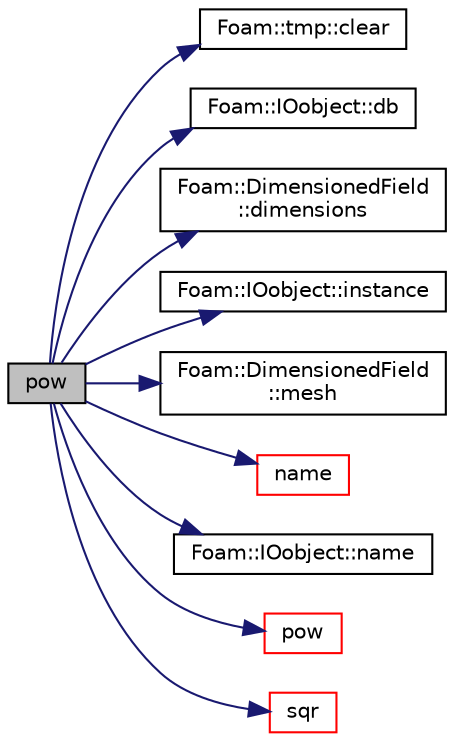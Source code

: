 digraph "pow"
{
  bgcolor="transparent";
  edge [fontname="Helvetica",fontsize="10",labelfontname="Helvetica",labelfontsize="10"];
  node [fontname="Helvetica",fontsize="10",shape=record];
  rankdir="LR";
  Node83881 [label="pow",height=0.2,width=0.4,color="black", fillcolor="grey75", style="filled", fontcolor="black"];
  Node83881 -> Node83882 [color="midnightblue",fontsize="10",style="solid",fontname="Helvetica"];
  Node83882 [label="Foam::tmp::clear",height=0.2,width=0.4,color="black",URL="$a27077.html#adf1d9633e64d0de6a36e0af17ccd8163",tooltip="If object pointer points to valid object: "];
  Node83881 -> Node83883 [color="midnightblue",fontsize="10",style="solid",fontname="Helvetica"];
  Node83883 [label="Foam::IOobject::db",height=0.2,width=0.4,color="black",URL="$a27249.html#a65cc75d9f80b1df5c3184fb2274a97f1",tooltip="Return the local objectRegistry. "];
  Node83881 -> Node83884 [color="midnightblue",fontsize="10",style="solid",fontname="Helvetica"];
  Node83884 [label="Foam::DimensionedField\l::dimensions",height=0.2,width=0.4,color="black",URL="$a27497.html#a512673c2674ca2d38885f1bb5f6994fb",tooltip="Return dimensions. "];
  Node83881 -> Node83885 [color="midnightblue",fontsize="10",style="solid",fontname="Helvetica"];
  Node83885 [label="Foam::IOobject::instance",height=0.2,width=0.4,color="black",URL="$a27249.html#acac6de003b420b848571b5064e50ed89"];
  Node83881 -> Node83886 [color="midnightblue",fontsize="10",style="solid",fontname="Helvetica"];
  Node83886 [label="Foam::DimensionedField\l::mesh",height=0.2,width=0.4,color="black",URL="$a27497.html#a8f1110830348a1448a14ab5e3cf47e3b",tooltip="Return mesh. "];
  Node83881 -> Node83887 [color="midnightblue",fontsize="10",style="solid",fontname="Helvetica"];
  Node83887 [label="name",height=0.2,width=0.4,color="red",URL="$a21851.html#adcb0df2bd4953cb6bb390272d8263c3a",tooltip="Return a string representation of a complex. "];
  Node83881 -> Node83890 [color="midnightblue",fontsize="10",style="solid",fontname="Helvetica"];
  Node83890 [label="Foam::IOobject::name",height=0.2,width=0.4,color="black",URL="$a27249.html#acc80e00a8ac919288fb55bd14cc88bf6",tooltip="Return name. "];
  Node83881 -> Node83891 [color="midnightblue",fontsize="10",style="solid",fontname="Helvetica"];
  Node83891 [label="pow",height=0.2,width=0.4,color="red",URL="$a21851.html#a7500c8e9d27a442adc75e287de074c7c"];
  Node83881 -> Node83895 [color="midnightblue",fontsize="10",style="solid",fontname="Helvetica"];
  Node83895 [label="sqr",height=0.2,width=0.4,color="red",URL="$a21851.html#a277dc11c581d53826ab5090b08f3b17b"];
}
